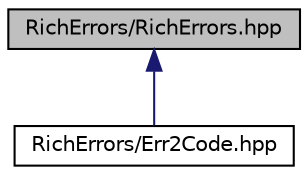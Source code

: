 digraph "RichErrors/RichErrors.hpp"
{
 // LATEX_PDF_SIZE
  edge [fontname="Helvetica",fontsize="10",labelfontname="Helvetica",labelfontsize="10"];
  node [fontname="Helvetica",fontsize="10",shape=record];
  Node1 [label="RichErrors/RichErrors.hpp",height=0.2,width=0.4,color="black", fillcolor="grey75", style="filled", fontcolor="black",tooltip="Header-only C++ interface for the RichErrors library."];
  Node1 -> Node2 [dir="back",color="midnightblue",fontsize="10",style="solid",fontname="Helvetica"];
  Node2 [label="RichErrors/Err2Code.hpp",height=0.2,width=0.4,color="black", fillcolor="white", style="filled",URL="$Err2Code_8hpp.html",tooltip="Header-only C++ interface for Err2Code."];
}
